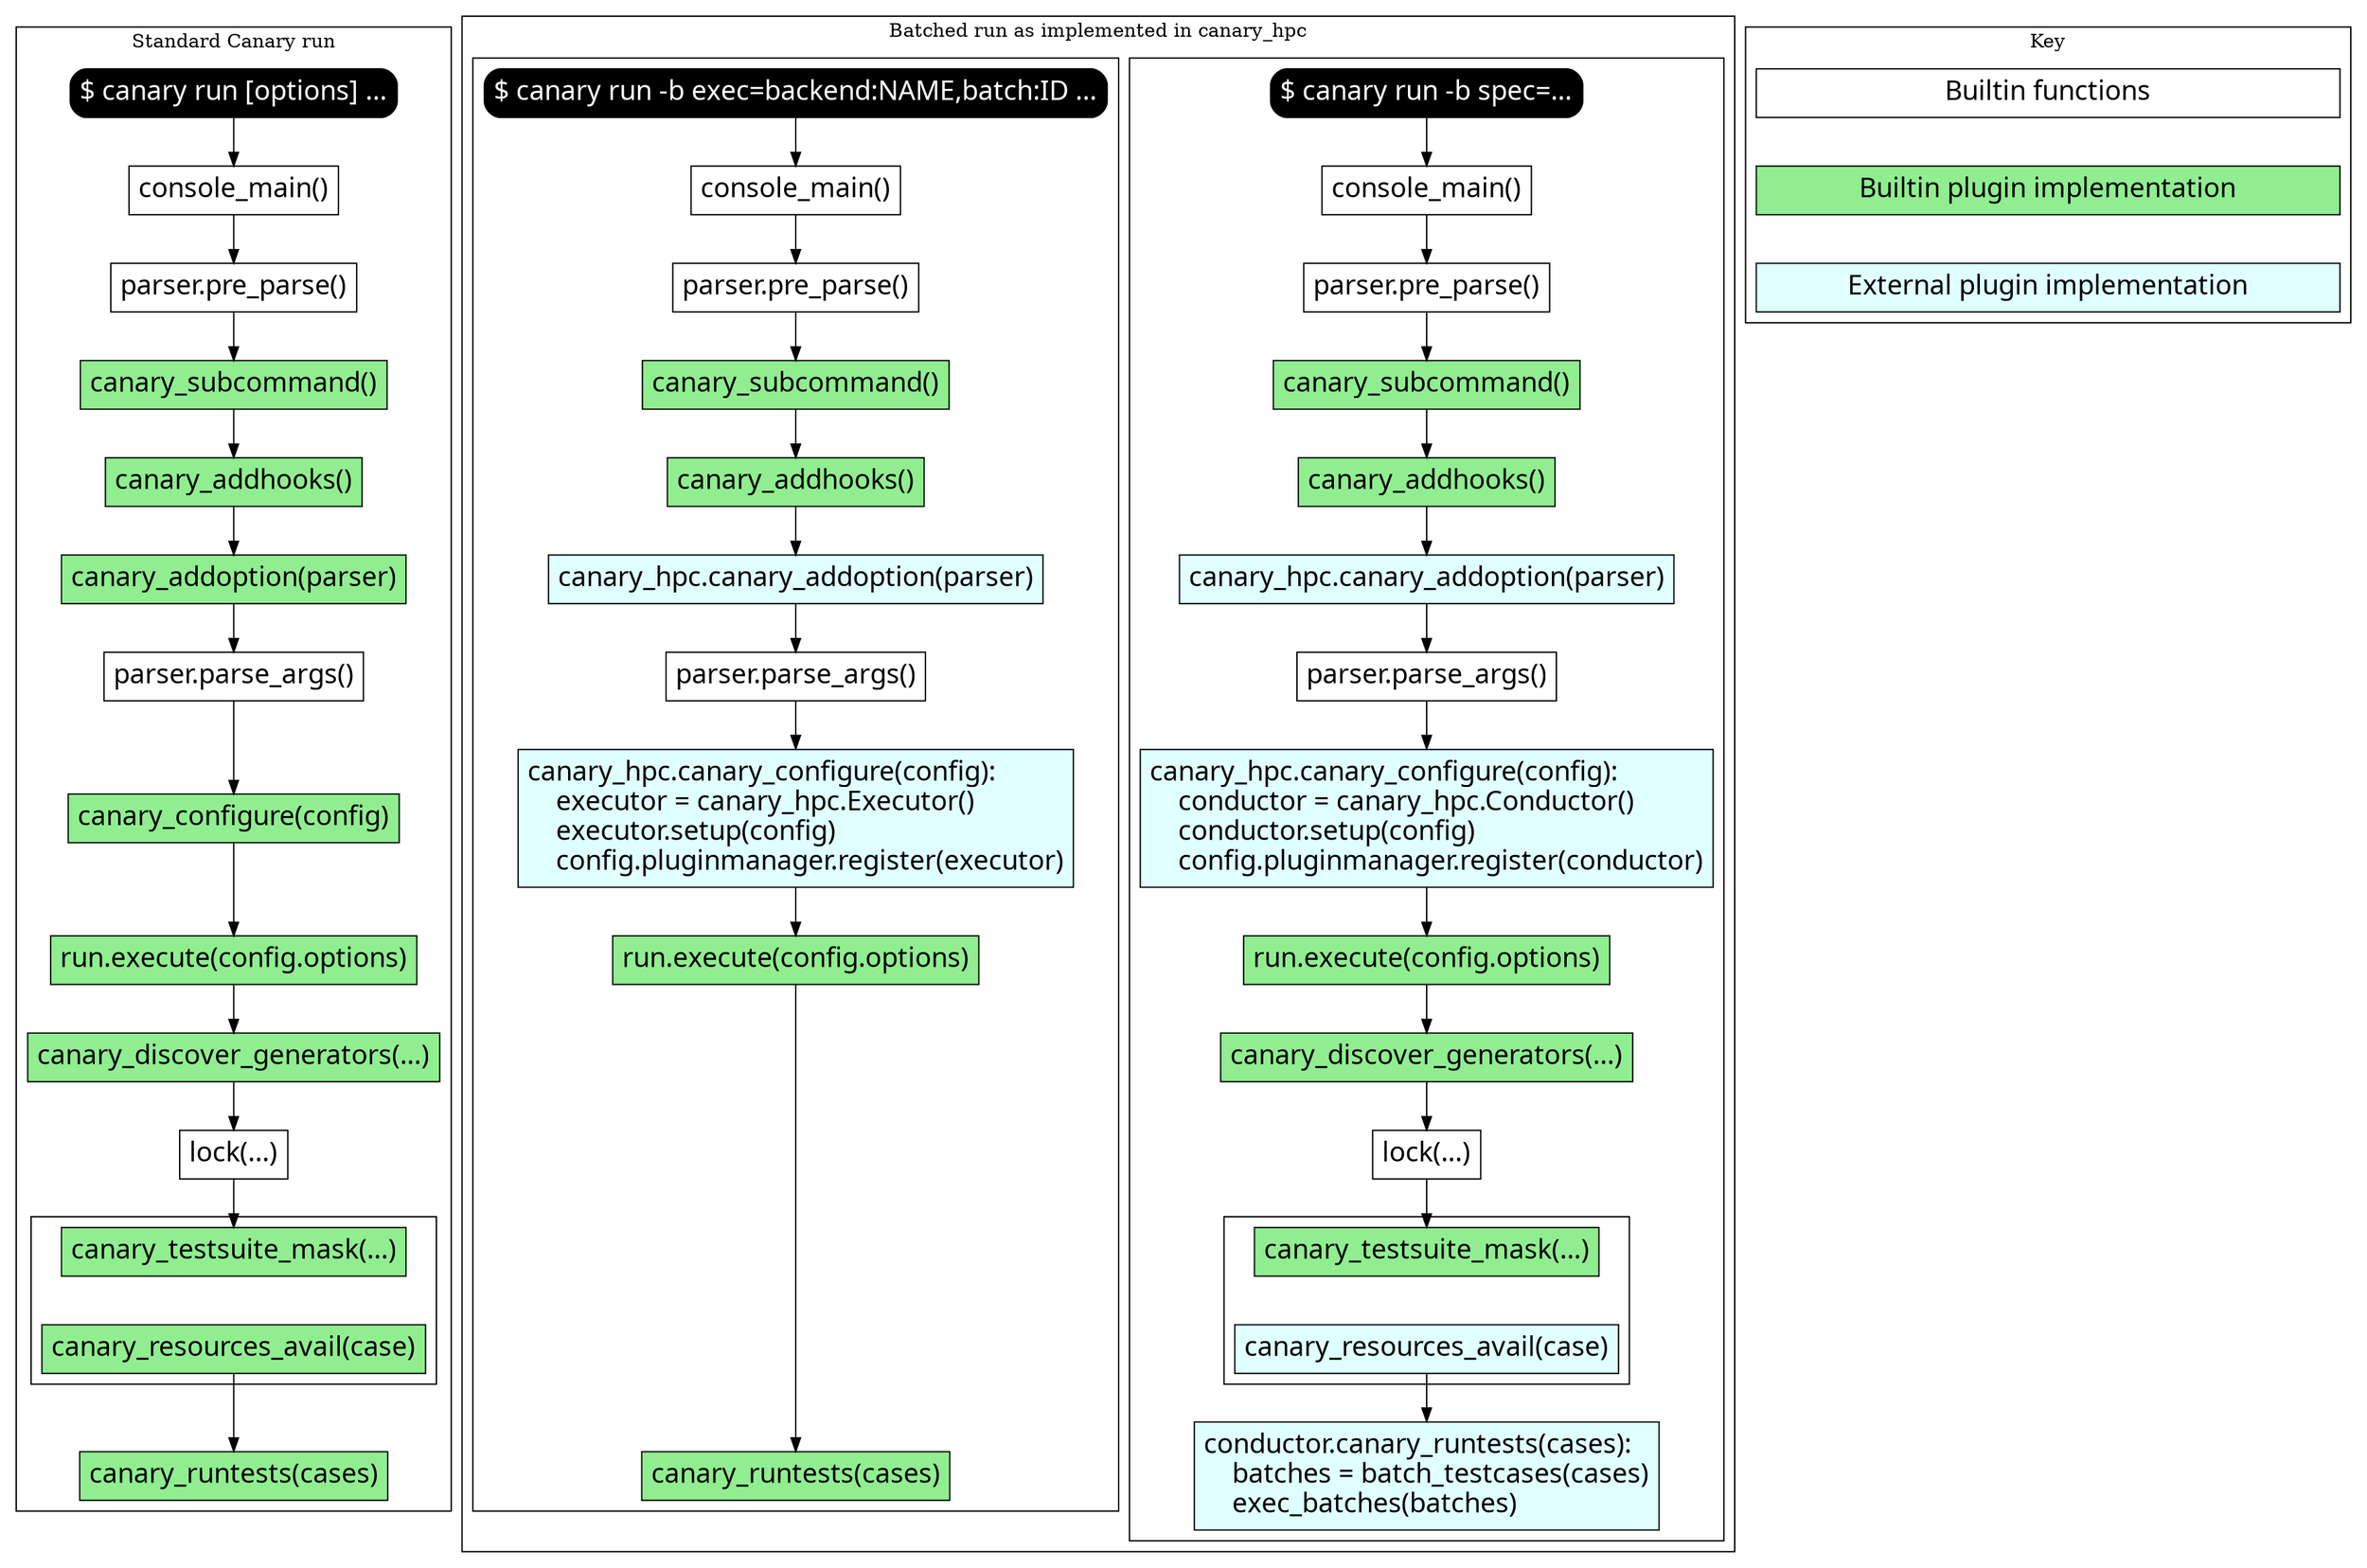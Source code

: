 digraph G {

newrank=true;
bgcolor=transparent;
rankdir=TB;
compount=true;

node[
  fontname=Monaco,
  penwidth=1,
  fontsize=20,
  margin=.1,
  shape=box,
  ordering=out
]


run [label="$ canary run [options] ...", shape="box", fontcolor="white", style="rounded,filled", fillcolor="black"]
run_0 [label="$ canary run -b spec=...", shape="box", fontcolor="white", style="rounded,filled", fillcolor="black"]
run_1 [label="$ canary run -b exec=backend:NAME,batch:ID ...", shape="box", fontcolor="white", style="rounded,filled", fillcolor="black"]

run_execute [label="run.execute(config.options)", style="filled", fillcolor="lightgreen"]
run_execute_0 [label="run.execute(config.options)", style="filled", fillcolor="lightgreen"]
run_execute_1 [label="run.execute(config.options)", style="filled", fillcolor="lightgreen"]

main [label="console_main()"]
main_0 [label="console_main()"]
main_1 [label="console_main()"]

preparse [label="parser.pre_parse()", tooltip="Parse command line for -p PLUGIN and register with plugin manager"]
preparse_0 [label="parser.pre_parse()", tooltip="Parse command line for -p PLUGIN and register with plugin manager"]
preparse_1 [label="parser.pre_parse()", tooltip="Parse command line for -p PLUGIN and register with plugin manager"]

canary_subcommand [label="canary_subcommand()", tooltip="Add subcommands to canary", style="filled", fillcolor="lightgreen"]
canary_subcommand_0 [label="canary_subcommand()", tooltip="Add subcommands to canary", style="filled", fillcolor="lightgreen"]
canary_subcommand_1 [label="canary_subcommand()", tooltip="Add subcommands to canary", style="filled", fillcolor="lightgreen"]

canary_addhooks [label="canary_addhooks()", tooltip="Add additional plugin hooks to canary", style="filled", fillcolor="lightgreen"]
canary_addhooks_0 [label="canary_addhooks()", tooltip="Add additional plugin hooks to canary", style="filled", fillcolor="lightgreen"]
canary_addhooks_1 [label="canary_addhooks()", tooltip="Add additional plugin hooks to canary", style="filled", fillcolor="lightgreen"]

parse_args [label="parser.parse_args()", tooltip="parse the command line and determine subcommand to run"]
parse_args_0 [label="parser.parse_args()", tooltip="parse the command line and determine subcommand to run"]
parse_args_1 [label="parser.parse_args()", tooltip="parse the command line and determine subcommand to run"]

canary_discover_generators [label="canary_discover_generators(...)", tooltip="Search directories for testcase generators", style="filled", fillcolor="lightgreen"]
canary_discover_generators_0 [label="canary_discover_generators(...)", tooltip="Search directories for testcase generators", style="filled", fillcolor="lightgreen"]

lock [label="lock(...)", tooltip="Generate testcases from generators"]
lock_0 [label="lock(...)", tooltip="Generate testcases from generators"]

canary_testsuite_mask [label="canary_testsuite_mask(...)", tooltip="Filter tests", style="filled", fillcolor="lightgreen"]
canary_testsuite_mask_0 [label="canary_testsuite_mask(...)", tooltip="Filter tests", style="filled", fillcolor="lightgreen"]

canary_resources_avail [label="canary_resources_avail(case)", tooltip="Filter tests", style="filled", fillcolor="lightgreen"]
canary_resources_avail_0 [label="canary_resources_avail(case)", tooltip="Filter tests", style="filled", fillcolor="lightcyan"]

canary_runtests [label="canary_runtests(cases)", tooltip="Run test cases asynchronously", style="filled", fillcolor="lightgreen"]
canary_runtests_0 [label="canary_runtests(cases)", tooltip="Run test cases asynchronously", style="filled", fillcolor="lightgreen"]
hpc_runtests [label="conductor.canary_runtests(cases):\l    batches = batch_testcases(cases)\l    exec_batches(batches)\l", style="filled", fillcolor="lightcyan", tooltip="Run batches asynchronously"]

canary_configure [label="canary_configure(config)", tooltip="Add configurations", style="filled", fillcolor="lightgreen"]
hpc_configure_0 [label="canary_hpc.canary_configure(config):\l    conductor = canary_hpc.Conductor()\l    conductor.setup(config)\l    config.pluginmanager.register(conductor)\l", style="filled", fillcolor="lightcyan", tooltip="For batched runs, the canary_hpc.Conductor manages batching and running test cases."]
hpc_configure_1 [label="canary_hpc.canary_configure(config):\l    executor = canary_hpc.Executor()\l    executor.setup(config)\l    config.pluginmanager.register(executor)\l", style="filled", fillcolor="lightcyan", tooltip="For batched runs, the canary_hpc.Executor manages in-process running of test cases within a batch."]

canary_addoption [label="canary_addoption(parser)", style="filled", fillcolor="lightgreen", tooltip="Add canary_hpc command line options"]
hpc_addoption [label="canary_hpc.canary_addoption(parser)", style="filled", fillcolor="lightcyan", tooltip="Add canary_hpc command line options"]
hpc_addoption_1 [label="canary_hpc.canary_addoption(parser)", style="filled", fillcolor="lightcyan", tooltip="Add canary_hpc command line options"]

builtin  [label="Builtin functions", width=6]
standard [label="Builtin plugin implementation", style="filled", fillcolor="lightgreen", width=6]
outside  [label="External plugin implementation", style="filled", fillcolor="lightcyan", width=6]

subgraph cluster_00 {
  label="Key"
  builtin -> standard -> outside [style="invis"]
}

subgraph cluster_10 {
  run -> main -> preparse -> canary_subcommand
  canary_subcommand -> canary_addhooks -> canary_addoption -> parse_args
  parse_args -> canary_configure -> run_execute -> canary_discover_generators -> lock -> canary_testsuite_mask
  subgraph cluster_11 {
    canary_testsuite_mask -> canary_resources_avail [style="invis"]
  }
  canary_resources_avail -> canary_runtests
  label="Standard Canary run";
}

subgraph cluster_20 {
subgraph cluster_21 {
  run_0 -> main_0 -> preparse_0 -> canary_subcommand_0
  canary_subcommand_0 -> canary_addhooks_0 -> hpc_addoption -> parse_args_0
  parse_args_0 -> hpc_configure_0
  hpc_configure_0 -> run_execute_0 -> canary_discover_generators_0 -> lock_0 -> canary_testsuite_mask_0
  subgraph cluster_22 {
    canary_testsuite_mask_0 -> canary_resources_avail_0 [style="invis"]
  }
  canary_resources_avail_0 -> hpc_runtests
}
subgraph cluster_22 {
  run_1 -> main_1 -> preparse_1 -> canary_subcommand_1
  canary_subcommand_1 -> canary_addhooks_1 -> hpc_addoption_1 -> parse_args_1
  parse_args_1 -> hpc_configure_1
  hpc_configure_1 -> run_execute_1 -> canary_runtests_0
}
  label="Batched run as implemented in canary_hpc";
}

{rank="same"; run; run_0; run_1}
{rank="same"; parse_args; parse_args_0; parse_args_1}
{rank="same"; canary_configure; hpc_configure_0; hpc_configure_1}
{rank="same"; run_execute; run_execute_0; run_execute_1}
{rank="same"; canary_runtests; hpc_runtests; canary_runtests_0}

}
